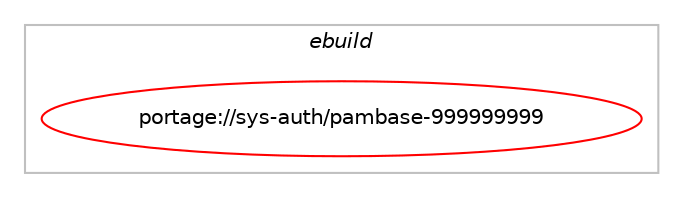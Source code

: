 digraph prolog {

# *************
# Graph options
# *************

newrank=true;
concentrate=true;
compound=true;
graph [rankdir=LR,fontname=Helvetica,fontsize=10,ranksep=1.5];#, ranksep=2.5, nodesep=0.2];
edge  [arrowhead=vee];
node  [fontname=Helvetica,fontsize=10];

# **********
# The ebuild
# **********

subgraph cluster_leftcol {
color=gray;
label=<<i>ebuild</i>>;
id [label="portage://sys-auth/pambase-999999999", color=red, width=4, href="../sys-auth/pambase-999999999.svg"];
}

# ****************
# The dependencies
# ****************

subgraph cluster_midcol {
color=gray;
label=<<i>dependencies</i>>;
subgraph cluster_compile {
fillcolor="#eeeeee";
style=filled;
label=<<i>compile</i>>;
}
subgraph cluster_compileandrun {
fillcolor="#eeeeee";
style=filled;
label=<<i>compile and run</i>>;
}
subgraph cluster_run {
fillcolor="#eeeeee";
style=filled;
label=<<i>run</i>>;
# *** BEGIN UNKNOWN DEPENDENCY TYPE (TODO) ***
# id -> equal(use_conditional_group(positive,caps,portage://sys-auth/pambase-999999999,[package_dependency(portage://sys-auth/pambase-999999999,run,no,sys-libs,libcap,none,[,,],[],[use(enable(pam),none)])]))
# *** END UNKNOWN DEPENDENCY TYPE (TODO) ***

# *** BEGIN UNKNOWN DEPENDENCY TYPE (TODO) ***
# id -> equal(use_conditional_group(positive,elogind,portage://sys-auth/pambase-999999999,[package_dependency(portage://sys-auth/pambase-999999999,run,no,sys-auth,elogind,none,[,,],[],[use(enable(pam),none)])]))
# *** END UNKNOWN DEPENDENCY TYPE (TODO) ***

# *** BEGIN UNKNOWN DEPENDENCY TYPE (TODO) ***
# id -> equal(use_conditional_group(positive,gnome-keyring,portage://sys-auth/pambase-999999999,[package_dependency(portage://sys-auth/pambase-999999999,run,no,gnome-base,gnome-keyring,none,[,,],[],[use(enable(pam),none)])]))
# *** END UNKNOWN DEPENDENCY TYPE (TODO) ***

# *** BEGIN UNKNOWN DEPENDENCY TYPE (TODO) ***
# id -> equal(use_conditional_group(positive,homed,portage://sys-auth/pambase-999999999,[package_dependency(portage://sys-auth/pambase-999999999,run,no,sys-apps,systemd,none,[,,],[],[use(enable(homed),none)])]))
# *** END UNKNOWN DEPENDENCY TYPE (TODO) ***

# *** BEGIN UNKNOWN DEPENDENCY TYPE (TODO) ***
# id -> equal(use_conditional_group(positive,mktemp,portage://sys-auth/pambase-999999999,[package_dependency(portage://sys-auth/pambase-999999999,run,no,sys-auth,pam_mktemp,none,[,,],[],[])]))
# *** END UNKNOWN DEPENDENCY TYPE (TODO) ***

# *** BEGIN UNKNOWN DEPENDENCY TYPE (TODO) ***
# id -> equal(use_conditional_group(positive,pam_krb5,portage://sys-auth/pambase-999999999,[package_dependency(portage://sys-auth/pambase-999999999,run,no,sys-libs,pam,greaterequal,[1.4.0,,,1.4.0],[],[]),package_dependency(portage://sys-auth/pambase-999999999,run,no,sys-auth,pam_krb5,none,[,,],[],[])]))
# *** END UNKNOWN DEPENDENCY TYPE (TODO) ***

# *** BEGIN UNKNOWN DEPENDENCY TYPE (TODO) ***
# id -> equal(use_conditional_group(positive,pam_ssh,portage://sys-auth/pambase-999999999,[package_dependency(portage://sys-auth/pambase-999999999,run,no,sys-auth,pam_ssh,none,[,,],[],[])]))
# *** END UNKNOWN DEPENDENCY TYPE (TODO) ***

# *** BEGIN UNKNOWN DEPENDENCY TYPE (TODO) ***
# id -> equal(use_conditional_group(positive,passwdqc,portage://sys-auth/pambase-999999999,[package_dependency(portage://sys-auth/pambase-999999999,run,no,sys-auth,passwdqc,greaterequal,[1.4.0,,-r1,1.4.0-r1],[],[])]))
# *** END UNKNOWN DEPENDENCY TYPE (TODO) ***

# *** BEGIN UNKNOWN DEPENDENCY TYPE (TODO) ***
# id -> equal(use_conditional_group(positive,pwquality,portage://sys-auth/pambase-999999999,[package_dependency(portage://sys-auth/pambase-999999999,run,no,dev-libs,libpwquality,none,[,,],[],[use(enable(pam),none)])]))
# *** END UNKNOWN DEPENDENCY TYPE (TODO) ***

# *** BEGIN UNKNOWN DEPENDENCY TYPE (TODO) ***
# id -> equal(use_conditional_group(positive,selinux,portage://sys-auth/pambase-999999999,[package_dependency(portage://sys-auth/pambase-999999999,run,no,sys-libs,pam,none,[,,],[],[use(enable(selinux),none)])]))
# *** END UNKNOWN DEPENDENCY TYPE (TODO) ***

# *** BEGIN UNKNOWN DEPENDENCY TYPE (TODO) ***
# id -> equal(use_conditional_group(positive,sha512,portage://sys-auth/pambase-999999999,[package_dependency(portage://sys-auth/pambase-999999999,run,no,sys-libs,pam,greaterequal,[1.4.0,,,1.4.0],[],[])]))
# *** END UNKNOWN DEPENDENCY TYPE (TODO) ***

# *** BEGIN UNKNOWN DEPENDENCY TYPE (TODO) ***
# id -> equal(use_conditional_group(positive,sssd,portage://sys-auth/pambase-999999999,[package_dependency(portage://sys-auth/pambase-999999999,run,no,sys-auth,sssd,none,[,,],[],[])]))
# *** END UNKNOWN DEPENDENCY TYPE (TODO) ***

# *** BEGIN UNKNOWN DEPENDENCY TYPE (TODO) ***
# id -> equal(use_conditional_group(positive,systemd,portage://sys-auth/pambase-999999999,[package_dependency(portage://sys-auth/pambase-999999999,run,no,sys-apps,systemd,none,[,,],[],[use(enable(pam),none)])]))
# *** END UNKNOWN DEPENDENCY TYPE (TODO) ***

# *** BEGIN UNKNOWN DEPENDENCY TYPE (TODO) ***
# id -> equal(use_conditional_group(positive,yescrypt,portage://sys-auth/pambase-999999999,[package_dependency(portage://sys-auth/pambase-999999999,run,no,sys-libs,libxcrypt,none,[,,],[],[use(enable(system),none)])]))
# *** END UNKNOWN DEPENDENCY TYPE (TODO) ***

# *** BEGIN UNKNOWN DEPENDENCY TYPE (TODO) ***
# id -> equal(package_dependency(portage://sys-auth/pambase-999999999,run,no,sys-libs,pam,greaterequal,[1.4.0,,,1.4.0],[],[]))
# *** END UNKNOWN DEPENDENCY TYPE (TODO) ***

}
}

# **************
# The candidates
# **************

subgraph cluster_choices {
rank=same;
color=gray;
label=<<i>candidates</i>>;

}

}
